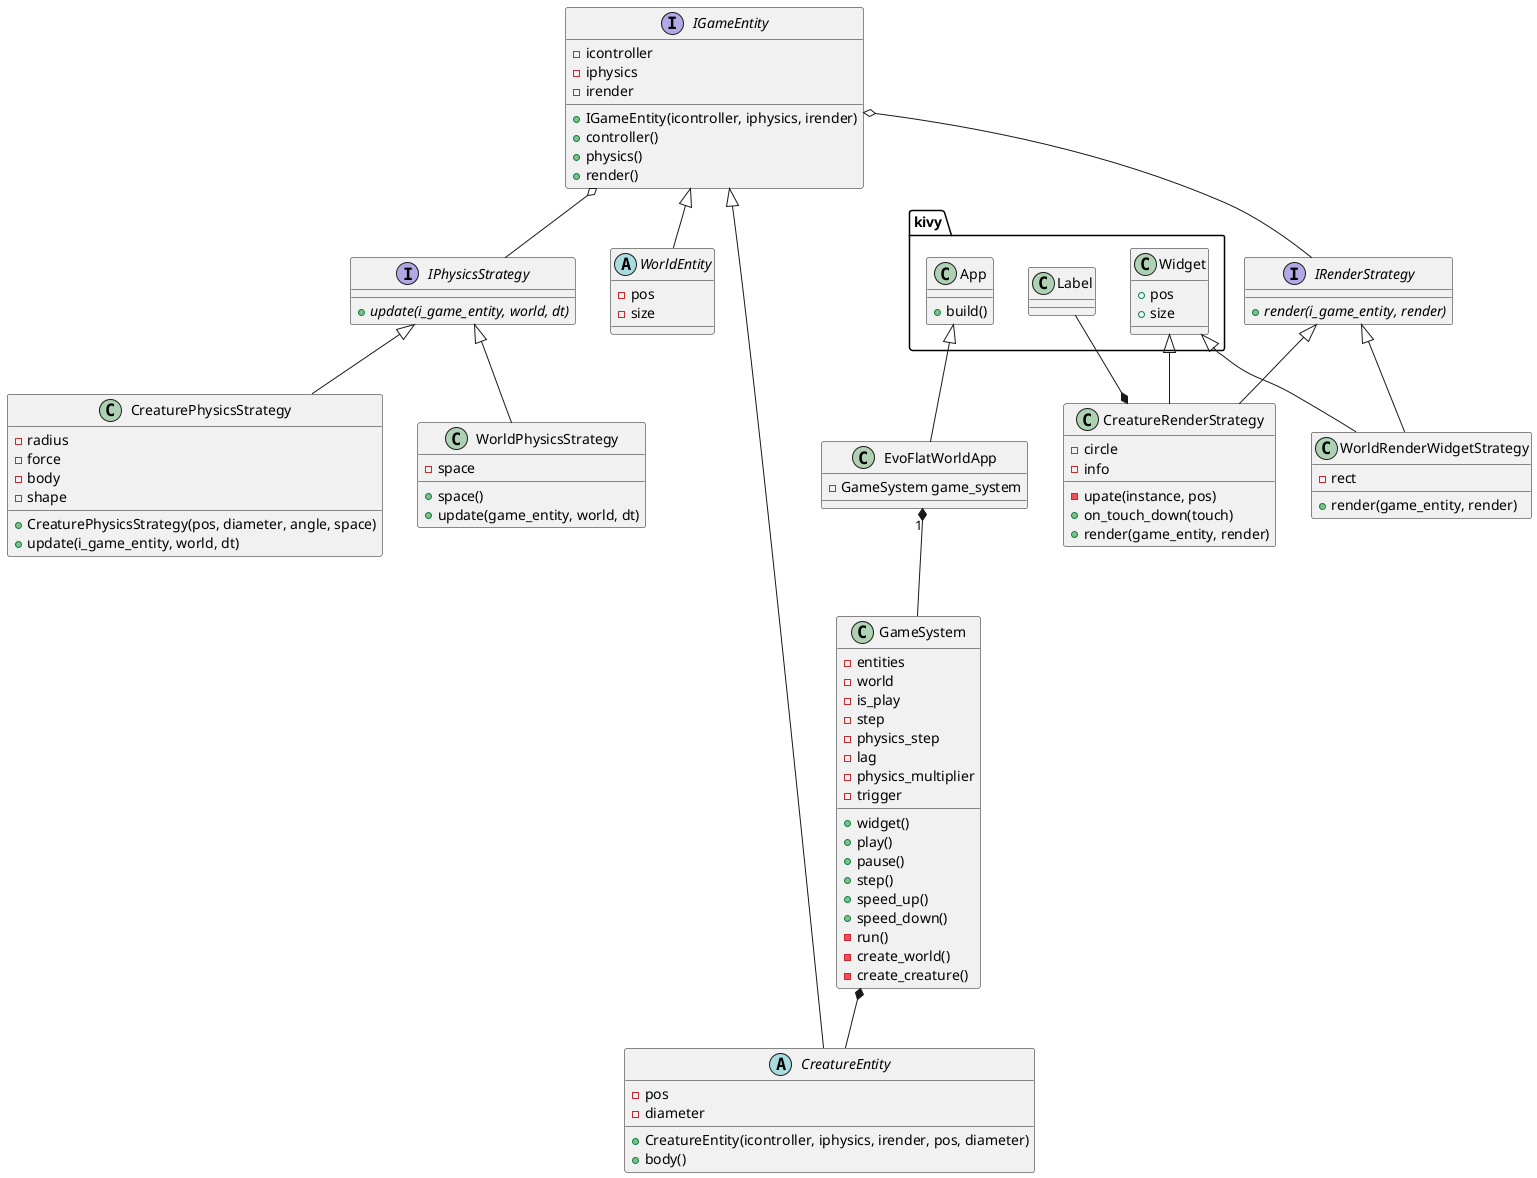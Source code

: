 @startuml

package "kivy" {

class App {
	+build()
}

class Widget {
	+pos
	+size
}

class Label
}

class EvoFlatWorldApp
{
	-GameSystem game_system
}

class GameSystem
{
	-entities
	-world
	-is_play
	-step
	-physics_step
	-lag
	-physics_multiplier
	-trigger
	+widget()
	+play()
	+pause()
	+step()
	+speed_up()
	+speed_down()
	-run()
	-create_world()
	-create_creature()
}

interface IGameEntity
{
	-icontroller
	-iphysics
	-irender
	+IGameEntity(icontroller, iphysics, irender)
	+controller()
	+physics()
	+render()
}

interface IPhysicsStrategy
{
	+{abstract}update(i_game_entity, world, dt)
}

interface IRenderStrategy
{
	+{abstract}render(i_game_entity, render)
}

abstract class WorldEntity
{
	-pos
	-size
}

class WorldPhysicsStrategy
{
	-space
	+space()
	+update(game_entity, world, dt)
}

class WorldRenderWidgetStrategy
{
	-rect
	+render(game_entity, render)
}

abstract class CreatureEntity
{
	-pos
	-diameter
	+CreatureEntity(icontroller, iphysics, irender, pos, diameter)
	+body()
}

class CreaturePhysicsStrategy
{
	-radius
	-force
	-body
	-shape
	+CreaturePhysicsStrategy(pos, diameter, angle, space)
	+update(i_game_entity, world, dt)
}

class CreatureRenderStrategy
{
	-circle
	-info
	-upate(instance, pos)
	+on_touch_down(touch)
	+render(game_entity, render)
}

App <|-- EvoFlatWorldApp
EvoFlatWorldApp "1" *-- GameSystem

GameSystem *-- CreatureEntity

IGameEntity <|-- CreatureEntity
IGameEntity <|-- WorldEntity
IGameEntity o-- IPhysicsStrategy
IGameEntity o-- IRenderStrategy

IPhysicsStrategy <|-- WorldPhysicsStrategy
IPhysicsStrategy <|-- CreaturePhysicsStrategy
IRenderStrategy <|-- WorldRenderWidgetStrategy
Widget <|-- WorldRenderWidgetStrategy
IRenderStrategy <|-- CreatureRenderStrategy
Widget <|-- CreatureRenderStrategy

CreatureRenderStrategy *-- Label

@enduml